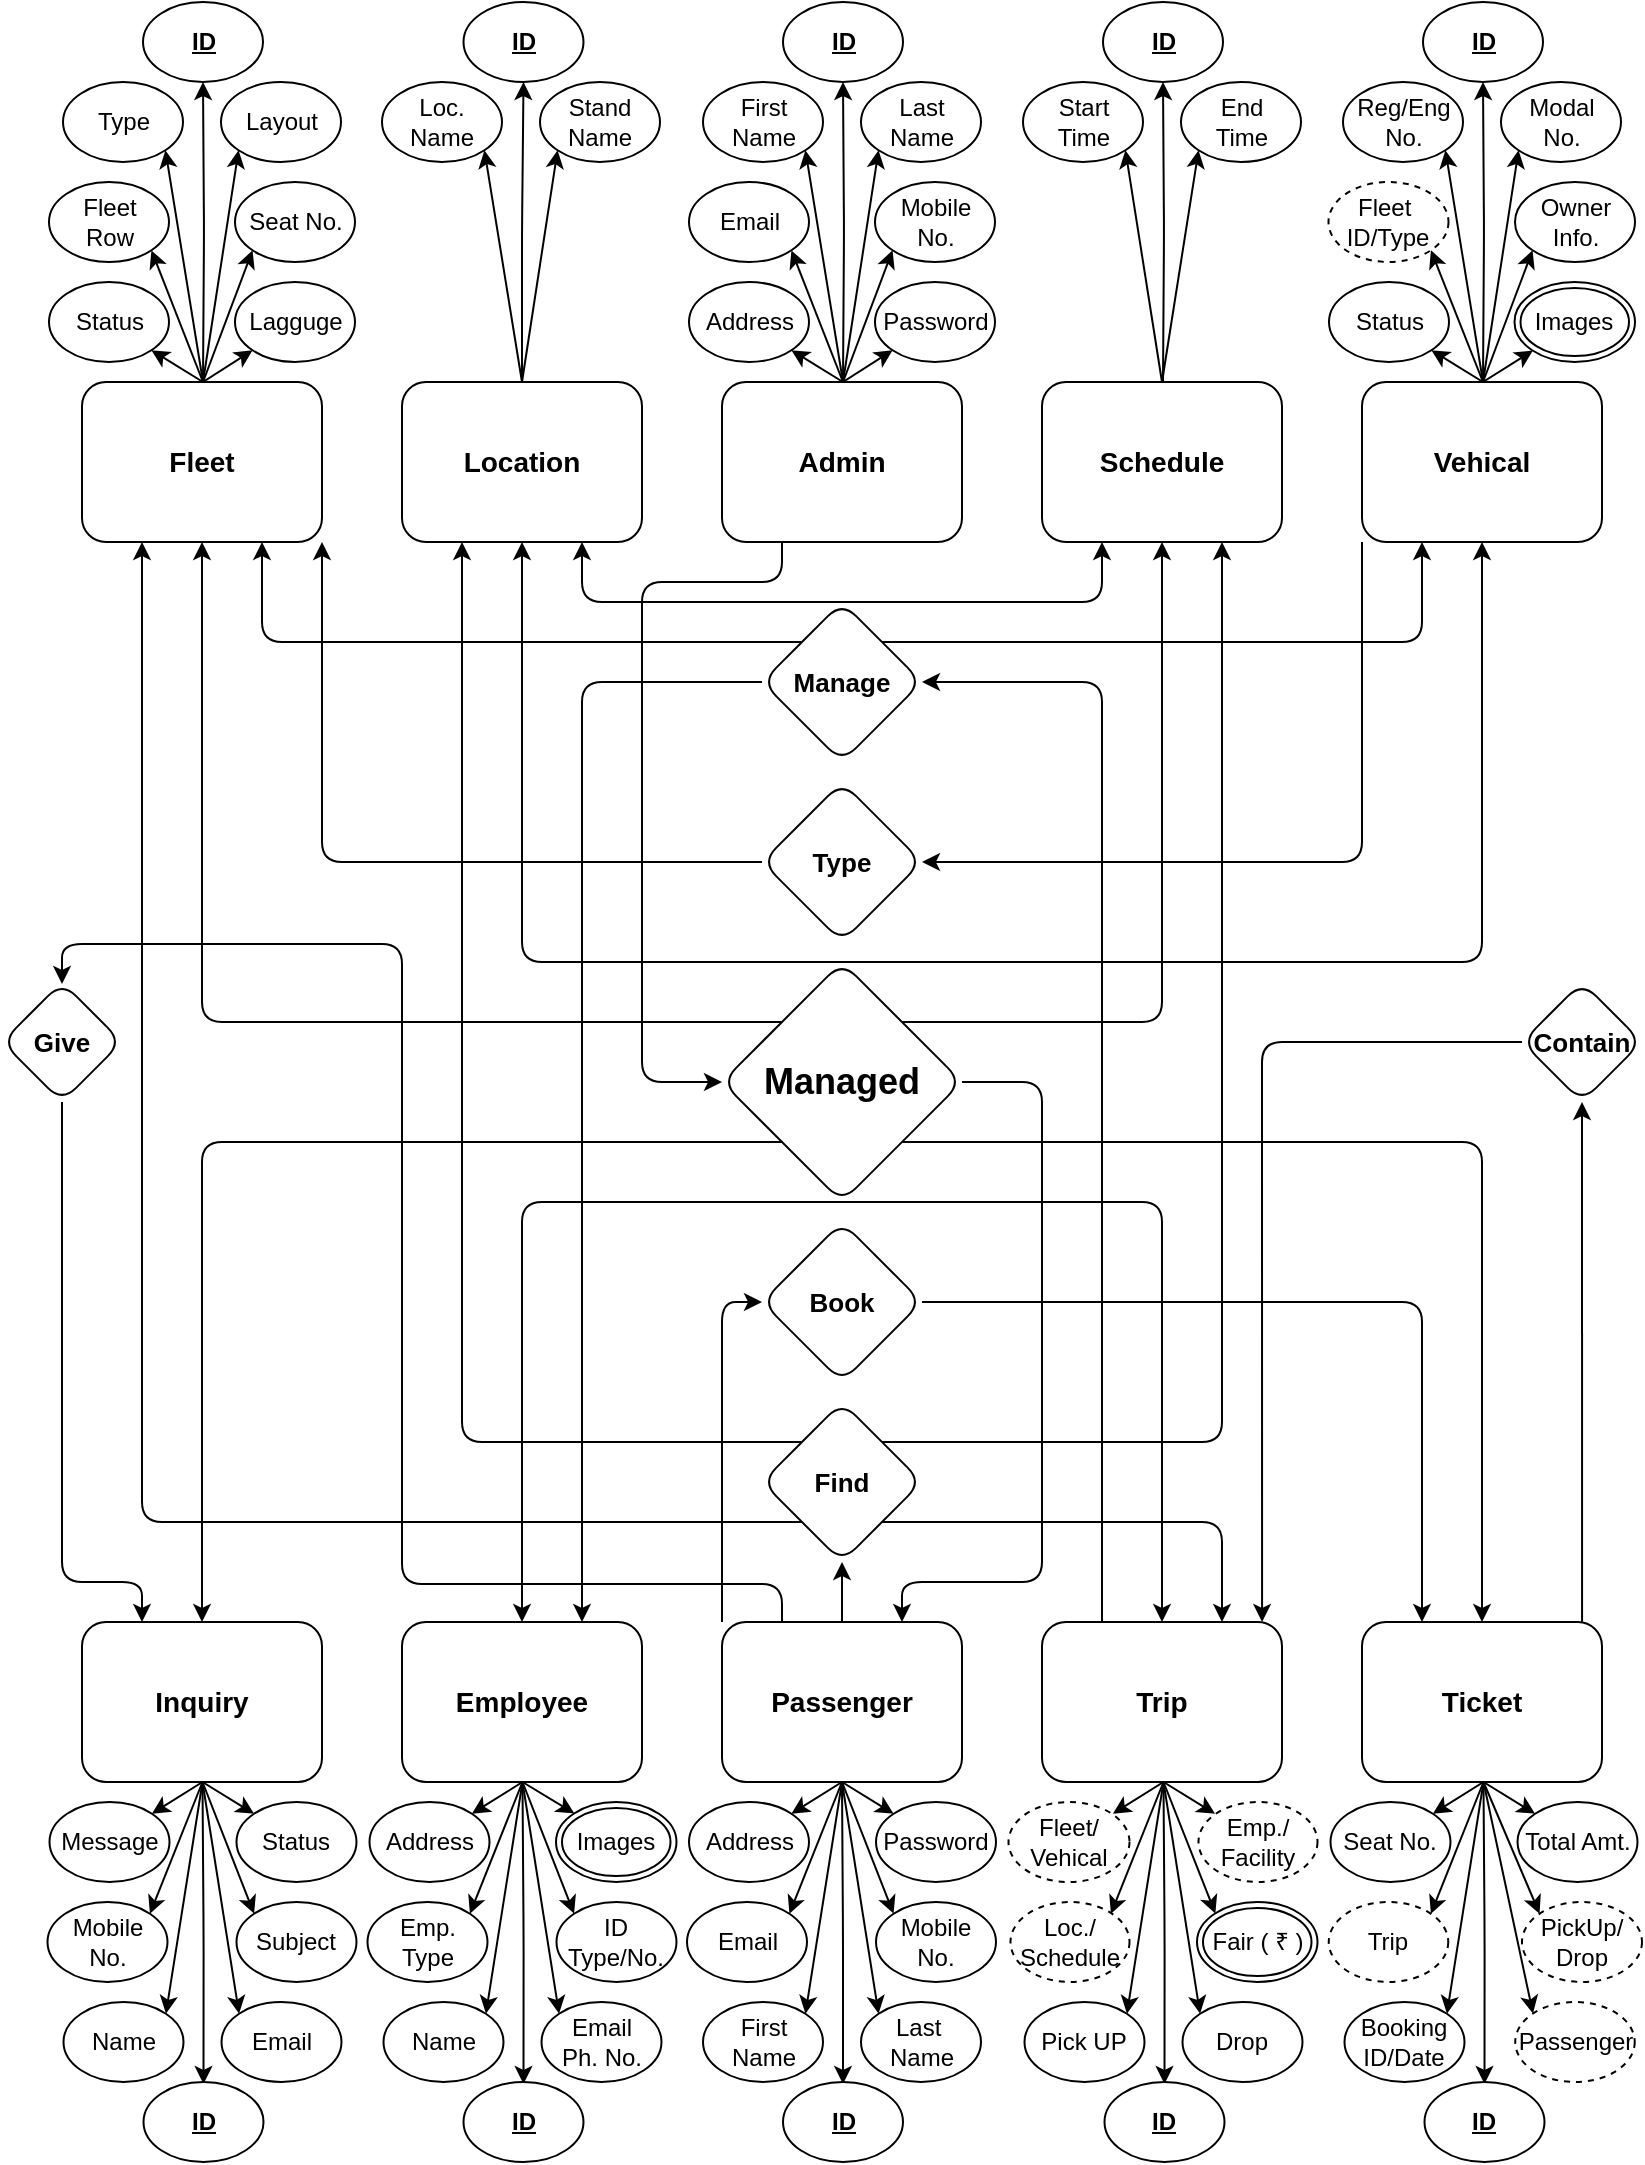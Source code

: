 <mxfile version="22.0.2" type="device">
  <diagram name="Page-1" id="CwtU5W00rmsxaFziBQnV">
    <mxGraphModel dx="765" dy="409" grid="1" gridSize="10" guides="1" tooltips="1" connect="1" arrows="1" fold="1" page="1" pageScale="1" pageWidth="850" pageHeight="1100" math="0" shadow="0">
      <root>
        <mxCell id="0" />
        <mxCell id="1" parent="0" />
        <mxCell id="bE6fJ_Obk9xs4ScPlqxu-4" value="Fleet" style="rounded=1;whiteSpace=wrap;html=1;fontSize=14;fontStyle=1;" parent="1" vertex="1">
          <mxGeometry x="50" y="200" width="120" height="80" as="geometry" />
        </mxCell>
        <mxCell id="JL5QoYLRGvVziy8lOslh-235" style="edgeStyle=orthogonalEdgeStyle;orthogonalLoop=1;jettySize=auto;html=1;exitX=0.5;exitY=0;exitDx=0;exitDy=0;rounded=1;" edge="1" parent="1" source="bE6fJ_Obk9xs4ScPlqxu-5" target="JL5QoYLRGvVziy8lOslh-234">
          <mxGeometry relative="1" as="geometry" />
        </mxCell>
        <mxCell id="bE6fJ_Obk9xs4ScPlqxu-5" value="Location" style="rounded=1;whiteSpace=wrap;html=1;fontSize=14;fontStyle=1;" parent="1" vertex="1">
          <mxGeometry x="210" y="200" width="120" height="80" as="geometry" />
        </mxCell>
        <mxCell id="iHeRPoUoyF_u9JPmyREJ-40" style="edgeStyle=orthogonalEdgeStyle;rounded=1;orthogonalLoop=1;jettySize=auto;html=1;exitX=0.25;exitY=1;exitDx=0;exitDy=0;entryX=0;entryY=0.5;entryDx=0;entryDy=0;" parent="1" source="bE6fJ_Obk9xs4ScPlqxu-7" target="iHeRPoUoyF_u9JPmyREJ-33" edge="1">
          <mxGeometry relative="1" as="geometry">
            <Array as="points">
              <mxPoint x="400" y="300" />
              <mxPoint x="330" y="300" />
              <mxPoint x="330" y="550" />
            </Array>
          </mxGeometry>
        </mxCell>
        <mxCell id="bE6fJ_Obk9xs4ScPlqxu-7" value="Admin" style="rounded=1;whiteSpace=wrap;html=1;fontSize=14;fontStyle=1;" parent="1" vertex="1">
          <mxGeometry x="370" y="200" width="120" height="80" as="geometry" />
        </mxCell>
        <mxCell id="bE6fJ_Obk9xs4ScPlqxu-8" value="Schedule" style="rounded=1;whiteSpace=wrap;html=1;fontSize=14;fontStyle=1;" parent="1" vertex="1">
          <mxGeometry x="530" y="200" width="120" height="80" as="geometry" />
        </mxCell>
        <mxCell id="iHeRPoUoyF_u9JPmyREJ-67" style="edgeStyle=orthogonalEdgeStyle;rounded=1;orthogonalLoop=1;jettySize=auto;html=1;exitX=0;exitY=1;exitDx=0;exitDy=0;entryX=1;entryY=0.5;entryDx=0;entryDy=0;" parent="1" source="bE6fJ_Obk9xs4ScPlqxu-9" target="iHeRPoUoyF_u9JPmyREJ-35" edge="1">
          <mxGeometry relative="1" as="geometry" />
        </mxCell>
        <mxCell id="bE6fJ_Obk9xs4ScPlqxu-9" value="Vehical" style="rounded=1;whiteSpace=wrap;html=1;fontSize=14;fontStyle=1;" parent="1" vertex="1">
          <mxGeometry x="690" y="200" width="120" height="80" as="geometry" />
        </mxCell>
        <mxCell id="bE6fJ_Obk9xs4ScPlqxu-16" value="Inquiry" style="rounded=1;whiteSpace=wrap;html=1;fontSize=14;fontStyle=1;" parent="1" vertex="1">
          <mxGeometry x="50" y="820" width="120" height="80" as="geometry" />
        </mxCell>
        <mxCell id="bE6fJ_Obk9xs4ScPlqxu-17" value="Employee" style="rounded=1;whiteSpace=wrap;html=1;fontSize=14;fontStyle=1;" parent="1" vertex="1">
          <mxGeometry x="210" y="820" width="120" height="80" as="geometry" />
        </mxCell>
        <mxCell id="iHeRPoUoyF_u9JPmyREJ-65" style="edgeStyle=orthogonalEdgeStyle;rounded=1;orthogonalLoop=1;jettySize=auto;html=1;exitX=0.5;exitY=0;exitDx=0;exitDy=0;entryX=0.5;entryY=1;entryDx=0;entryDy=0;" parent="1" source="bE6fJ_Obk9xs4ScPlqxu-18" target="iHeRPoUoyF_u9JPmyREJ-37" edge="1">
          <mxGeometry relative="1" as="geometry" />
        </mxCell>
        <mxCell id="iHeRPoUoyF_u9JPmyREJ-73" style="edgeStyle=orthogonalEdgeStyle;rounded=1;orthogonalLoop=1;jettySize=auto;html=1;exitX=0;exitY=0;exitDx=0;exitDy=0;entryX=0;entryY=0.5;entryDx=0;entryDy=0;" parent="1" source="bE6fJ_Obk9xs4ScPlqxu-18" target="iHeRPoUoyF_u9JPmyREJ-36" edge="1">
          <mxGeometry relative="1" as="geometry">
            <Array as="points">
              <mxPoint x="370" y="660" />
            </Array>
          </mxGeometry>
        </mxCell>
        <mxCell id="iHeRPoUoyF_u9JPmyREJ-76" style="edgeStyle=orthogonalEdgeStyle;rounded=1;orthogonalLoop=1;jettySize=auto;html=1;exitX=0.25;exitY=0;exitDx=0;exitDy=0;entryX=0.5;entryY=0;entryDx=0;entryDy=0;" parent="1" edge="1">
          <mxGeometry relative="1" as="geometry">
            <mxPoint x="400" y="821" as="sourcePoint" />
            <mxPoint x="40" y="501" as="targetPoint" />
            <Array as="points">
              <mxPoint x="400" y="801" />
              <mxPoint x="210" y="801" />
              <mxPoint x="210" y="481" />
              <mxPoint x="40" y="481" />
            </Array>
          </mxGeometry>
        </mxCell>
        <mxCell id="JL5QoYLRGvVziy8lOslh-157" style="edgeStyle=orthogonalEdgeStyle;orthogonalLoop=1;jettySize=auto;html=1;exitX=0.5;exitY=1;exitDx=0;exitDy=0;rounded=1;" edge="1" parent="1">
          <mxGeometry relative="1" as="geometry">
            <mxPoint x="430" y="901" as="sourcePoint" />
            <mxPoint x="430.5" y="1051" as="targetPoint" />
          </mxGeometry>
        </mxCell>
        <mxCell id="bE6fJ_Obk9xs4ScPlqxu-18" value="Passenger" style="rounded=1;whiteSpace=wrap;html=1;fontSize=14;fontStyle=1;" parent="1" vertex="1">
          <mxGeometry x="370" y="820" width="120" height="80" as="geometry" />
        </mxCell>
        <mxCell id="iHeRPoUoyF_u9JPmyREJ-71" style="edgeStyle=orthogonalEdgeStyle;rounded=1;orthogonalLoop=1;jettySize=auto;html=1;exitX=0.917;exitY=-0.002;exitDx=0;exitDy=0;entryX=0.5;entryY=1;entryDx=0;entryDy=0;exitPerimeter=0;" parent="1" source="bE6fJ_Obk9xs4ScPlqxu-21" target="iHeRPoUoyF_u9JPmyREJ-69" edge="1">
          <mxGeometry relative="1" as="geometry">
            <Array as="points" />
          </mxGeometry>
        </mxCell>
        <mxCell id="bE6fJ_Obk9xs4ScPlqxu-21" value="Ticket" style="rounded=1;whiteSpace=wrap;html=1;fontSize=14;fontStyle=1;" parent="1" vertex="1">
          <mxGeometry x="690" y="820" width="120" height="80" as="geometry" />
        </mxCell>
        <mxCell id="iHeRPoUoyF_u9JPmyREJ-63" style="edgeStyle=orthogonalEdgeStyle;rounded=1;orthogonalLoop=1;jettySize=auto;html=1;exitX=0.25;exitY=0;exitDx=0;exitDy=0;entryX=1;entryY=0.5;entryDx=0;entryDy=0;" parent="1" source="bE6fJ_Obk9xs4ScPlqxu-22" target="iHeRPoUoyF_u9JPmyREJ-34" edge="1">
          <mxGeometry relative="1" as="geometry" />
        </mxCell>
        <mxCell id="bE6fJ_Obk9xs4ScPlqxu-22" value="Trip" style="rounded=1;whiteSpace=wrap;html=1;fontSize=14;fontStyle=1;" parent="1" vertex="1">
          <mxGeometry x="530" y="820" width="120" height="80" as="geometry" />
        </mxCell>
        <mxCell id="iHeRPoUoyF_u9JPmyREJ-43" style="edgeStyle=orthogonalEdgeStyle;rounded=1;orthogonalLoop=1;jettySize=auto;html=1;exitX=1;exitY=0.5;exitDx=0;exitDy=0;entryX=0.75;entryY=0;entryDx=0;entryDy=0;" parent="1" source="iHeRPoUoyF_u9JPmyREJ-33" target="bE6fJ_Obk9xs4ScPlqxu-18" edge="1">
          <mxGeometry relative="1" as="geometry">
            <Array as="points">
              <mxPoint x="530" y="550" />
              <mxPoint x="530" y="800" />
              <mxPoint x="460" y="800" />
            </Array>
          </mxGeometry>
        </mxCell>
        <mxCell id="iHeRPoUoyF_u9JPmyREJ-45" style="edgeStyle=orthogonalEdgeStyle;rounded=1;orthogonalLoop=1;jettySize=auto;html=1;exitX=1;exitY=0;exitDx=0;exitDy=0;entryX=0.5;entryY=1;entryDx=0;entryDy=0;" parent="1" source="iHeRPoUoyF_u9JPmyREJ-33" target="bE6fJ_Obk9xs4ScPlqxu-8" edge="1">
          <mxGeometry relative="1" as="geometry" />
        </mxCell>
        <mxCell id="iHeRPoUoyF_u9JPmyREJ-46" style="edgeStyle=orthogonalEdgeStyle;rounded=1;orthogonalLoop=1;jettySize=auto;html=1;exitX=0.5;exitY=0;exitDx=0;exitDy=0;" parent="1" source="iHeRPoUoyF_u9JPmyREJ-33" target="bE6fJ_Obk9xs4ScPlqxu-9" edge="1">
          <mxGeometry relative="1" as="geometry">
            <Array as="points">
              <mxPoint x="750" y="490" />
            </Array>
          </mxGeometry>
        </mxCell>
        <mxCell id="iHeRPoUoyF_u9JPmyREJ-47" style="edgeStyle=orthogonalEdgeStyle;rounded=1;orthogonalLoop=1;jettySize=auto;html=1;exitX=0.5;exitY=0;exitDx=0;exitDy=0;entryX=0.5;entryY=1;entryDx=0;entryDy=0;" parent="1" source="iHeRPoUoyF_u9JPmyREJ-33" target="bE6fJ_Obk9xs4ScPlqxu-5" edge="1">
          <mxGeometry relative="1" as="geometry">
            <Array as="points">
              <mxPoint x="270" y="490" />
            </Array>
          </mxGeometry>
        </mxCell>
        <mxCell id="iHeRPoUoyF_u9JPmyREJ-48" style="edgeStyle=orthogonalEdgeStyle;rounded=1;orthogonalLoop=1;jettySize=auto;html=1;exitX=0;exitY=0;exitDx=0;exitDy=0;entryX=0.5;entryY=1;entryDx=0;entryDy=0;" parent="1" source="iHeRPoUoyF_u9JPmyREJ-33" target="bE6fJ_Obk9xs4ScPlqxu-4" edge="1">
          <mxGeometry relative="1" as="geometry" />
        </mxCell>
        <mxCell id="iHeRPoUoyF_u9JPmyREJ-49" style="edgeStyle=orthogonalEdgeStyle;rounded=1;orthogonalLoop=1;jettySize=auto;html=1;exitX=0.5;exitY=1;exitDx=0;exitDy=0;entryX=0.5;entryY=0;entryDx=0;entryDy=0;" parent="1" source="iHeRPoUoyF_u9JPmyREJ-33" target="bE6fJ_Obk9xs4ScPlqxu-17" edge="1">
          <mxGeometry relative="1" as="geometry">
            <Array as="points">
              <mxPoint x="270" y="610" />
            </Array>
          </mxGeometry>
        </mxCell>
        <mxCell id="iHeRPoUoyF_u9JPmyREJ-50" style="edgeStyle=orthogonalEdgeStyle;rounded=1;orthogonalLoop=1;jettySize=auto;html=1;exitX=0.5;exitY=1;exitDx=0;exitDy=0;entryX=0.5;entryY=0;entryDx=0;entryDy=0;" parent="1" source="iHeRPoUoyF_u9JPmyREJ-33" target="bE6fJ_Obk9xs4ScPlqxu-22" edge="1">
          <mxGeometry relative="1" as="geometry">
            <Array as="points">
              <mxPoint x="590" y="610" />
            </Array>
          </mxGeometry>
        </mxCell>
        <mxCell id="iHeRPoUoyF_u9JPmyREJ-51" style="edgeStyle=orthogonalEdgeStyle;rounded=1;orthogonalLoop=1;jettySize=auto;html=1;exitX=0;exitY=1;exitDx=0;exitDy=0;entryX=0.5;entryY=0;entryDx=0;entryDy=0;" parent="1" source="iHeRPoUoyF_u9JPmyREJ-33" target="bE6fJ_Obk9xs4ScPlqxu-16" edge="1">
          <mxGeometry relative="1" as="geometry" />
        </mxCell>
        <mxCell id="iHeRPoUoyF_u9JPmyREJ-52" style="edgeStyle=orthogonalEdgeStyle;rounded=1;orthogonalLoop=1;jettySize=auto;html=1;exitX=1;exitY=1;exitDx=0;exitDy=0;entryX=0.5;entryY=0;entryDx=0;entryDy=0;" parent="1" source="iHeRPoUoyF_u9JPmyREJ-33" target="bE6fJ_Obk9xs4ScPlqxu-21" edge="1">
          <mxGeometry relative="1" as="geometry" />
        </mxCell>
        <mxCell id="iHeRPoUoyF_u9JPmyREJ-33" value="Managed" style="rhombus;whiteSpace=wrap;html=1;fontSize=18;fontStyle=1;rounded=1;" parent="1" vertex="1">
          <mxGeometry x="370" y="490" width="120" height="120" as="geometry" />
        </mxCell>
        <mxCell id="iHeRPoUoyF_u9JPmyREJ-53" style="edgeStyle=orthogonalEdgeStyle;rounded=1;orthogonalLoop=1;jettySize=auto;html=1;exitX=0;exitY=0;exitDx=0;exitDy=0;entryX=0.75;entryY=1;entryDx=0;entryDy=0;" parent="1" source="iHeRPoUoyF_u9JPmyREJ-34" target="bE6fJ_Obk9xs4ScPlqxu-4" edge="1">
          <mxGeometry relative="1" as="geometry" />
        </mxCell>
        <mxCell id="iHeRPoUoyF_u9JPmyREJ-54" style="edgeStyle=orthogonalEdgeStyle;rounded=1;orthogonalLoop=1;jettySize=auto;html=1;exitX=0.5;exitY=0;exitDx=0;exitDy=0;entryX=0.75;entryY=1;entryDx=0;entryDy=0;" parent="1" source="iHeRPoUoyF_u9JPmyREJ-34" target="bE6fJ_Obk9xs4ScPlqxu-5" edge="1">
          <mxGeometry relative="1" as="geometry">
            <Array as="points">
              <mxPoint x="300" y="310" />
            </Array>
          </mxGeometry>
        </mxCell>
        <mxCell id="iHeRPoUoyF_u9JPmyREJ-55" style="edgeStyle=orthogonalEdgeStyle;rounded=1;orthogonalLoop=1;jettySize=auto;html=1;exitX=0.5;exitY=0;exitDx=0;exitDy=0;entryX=0.25;entryY=1;entryDx=0;entryDy=0;" parent="1" source="iHeRPoUoyF_u9JPmyREJ-34" target="bE6fJ_Obk9xs4ScPlqxu-8" edge="1">
          <mxGeometry relative="1" as="geometry">
            <Array as="points">
              <mxPoint x="560" y="310" />
            </Array>
          </mxGeometry>
        </mxCell>
        <mxCell id="iHeRPoUoyF_u9JPmyREJ-56" style="edgeStyle=orthogonalEdgeStyle;rounded=1;orthogonalLoop=1;jettySize=auto;html=1;exitX=1;exitY=0;exitDx=0;exitDy=0;entryX=0.25;entryY=1;entryDx=0;entryDy=0;" parent="1" source="iHeRPoUoyF_u9JPmyREJ-34" target="bE6fJ_Obk9xs4ScPlqxu-9" edge="1">
          <mxGeometry relative="1" as="geometry" />
        </mxCell>
        <mxCell id="JL5QoYLRGvVziy8lOslh-1" style="edgeStyle=orthogonalEdgeStyle;rounded=1;orthogonalLoop=1;jettySize=auto;html=1;exitX=0;exitY=0.5;exitDx=0;exitDy=0;entryX=0.75;entryY=0;entryDx=0;entryDy=0;" edge="1" parent="1" source="iHeRPoUoyF_u9JPmyREJ-34" target="bE6fJ_Obk9xs4ScPlqxu-17">
          <mxGeometry relative="1" as="geometry" />
        </mxCell>
        <mxCell id="iHeRPoUoyF_u9JPmyREJ-34" value="Manage" style="rhombus;whiteSpace=wrap;html=1;fontSize=13;fontStyle=1;rounded=1;" parent="1" vertex="1">
          <mxGeometry x="390" y="310" width="80" height="80" as="geometry" />
        </mxCell>
        <mxCell id="iHeRPoUoyF_u9JPmyREJ-68" style="edgeStyle=orthogonalEdgeStyle;rounded=1;orthogonalLoop=1;jettySize=auto;html=1;exitX=0;exitY=0.5;exitDx=0;exitDy=0;entryX=1;entryY=1;entryDx=0;entryDy=0;" parent="1" source="iHeRPoUoyF_u9JPmyREJ-35" target="bE6fJ_Obk9xs4ScPlqxu-4" edge="1">
          <mxGeometry relative="1" as="geometry" />
        </mxCell>
        <mxCell id="iHeRPoUoyF_u9JPmyREJ-35" value="Type" style="rhombus;whiteSpace=wrap;html=1;fontSize=13;fontStyle=1;rounded=1;" parent="1" vertex="1">
          <mxGeometry x="390" y="400" width="80" height="80" as="geometry" />
        </mxCell>
        <mxCell id="iHeRPoUoyF_u9JPmyREJ-74" style="edgeStyle=orthogonalEdgeStyle;rounded=1;orthogonalLoop=1;jettySize=auto;html=1;exitX=1;exitY=0.5;exitDx=0;exitDy=0;entryX=0.25;entryY=0;entryDx=0;entryDy=0;" parent="1" source="iHeRPoUoyF_u9JPmyREJ-36" target="bE6fJ_Obk9xs4ScPlqxu-21" edge="1">
          <mxGeometry relative="1" as="geometry" />
        </mxCell>
        <mxCell id="iHeRPoUoyF_u9JPmyREJ-36" value="Book" style="rhombus;whiteSpace=wrap;html=1;fontSize=13;fontStyle=1;rounded=1;" parent="1" vertex="1">
          <mxGeometry x="390" y="620" width="80" height="80" as="geometry" />
        </mxCell>
        <mxCell id="iHeRPoUoyF_u9JPmyREJ-58" style="edgeStyle=orthogonalEdgeStyle;rounded=1;orthogonalLoop=1;jettySize=auto;html=1;exitX=1;exitY=0;exitDx=0;exitDy=0;entryX=0.75;entryY=1;entryDx=0;entryDy=0;" parent="1" source="iHeRPoUoyF_u9JPmyREJ-37" target="bE6fJ_Obk9xs4ScPlqxu-8" edge="1">
          <mxGeometry relative="1" as="geometry" />
        </mxCell>
        <mxCell id="iHeRPoUoyF_u9JPmyREJ-59" style="edgeStyle=orthogonalEdgeStyle;rounded=1;orthogonalLoop=1;jettySize=auto;html=1;exitX=0;exitY=0;exitDx=0;exitDy=0;entryX=0.25;entryY=1;entryDx=0;entryDy=0;" parent="1" source="iHeRPoUoyF_u9JPmyREJ-37" target="bE6fJ_Obk9xs4ScPlqxu-5" edge="1">
          <mxGeometry relative="1" as="geometry" />
        </mxCell>
        <mxCell id="iHeRPoUoyF_u9JPmyREJ-62" style="edgeStyle=orthogonalEdgeStyle;rounded=1;orthogonalLoop=1;jettySize=auto;html=1;exitX=0;exitY=1;exitDx=0;exitDy=0;entryX=0.25;entryY=1;entryDx=0;entryDy=0;" parent="1" source="iHeRPoUoyF_u9JPmyREJ-37" target="bE6fJ_Obk9xs4ScPlqxu-4" edge="1">
          <mxGeometry relative="1" as="geometry" />
        </mxCell>
        <mxCell id="iHeRPoUoyF_u9JPmyREJ-37" value="Find" style="rhombus;whiteSpace=wrap;html=1;fontSize=13;fontStyle=1;rounded=1;" parent="1" vertex="1">
          <mxGeometry x="390" y="710" width="80" height="80" as="geometry" />
        </mxCell>
        <mxCell id="iHeRPoUoyF_u9JPmyREJ-64" style="edgeStyle=orthogonalEdgeStyle;rounded=1;orthogonalLoop=1;jettySize=auto;html=1;exitX=1;exitY=1;exitDx=0;exitDy=0;entryX=0.75;entryY=0;entryDx=0;entryDy=0;entryPerimeter=0;" parent="1" source="iHeRPoUoyF_u9JPmyREJ-37" target="bE6fJ_Obk9xs4ScPlqxu-22" edge="1">
          <mxGeometry relative="1" as="geometry" />
        </mxCell>
        <mxCell id="iHeRPoUoyF_u9JPmyREJ-72" style="edgeStyle=orthogonalEdgeStyle;rounded=1;orthogonalLoop=1;jettySize=auto;html=1;exitX=0;exitY=0.5;exitDx=0;exitDy=0;entryX=0.917;entryY=0;entryDx=0;entryDy=0;entryPerimeter=0;" parent="1" source="iHeRPoUoyF_u9JPmyREJ-69" target="bE6fJ_Obk9xs4ScPlqxu-22" edge="1">
          <mxGeometry relative="1" as="geometry">
            <mxPoint x="640" y="810" as="targetPoint" />
          </mxGeometry>
        </mxCell>
        <mxCell id="iHeRPoUoyF_u9JPmyREJ-69" value="Contain" style="rhombus;whiteSpace=wrap;html=1;fontSize=13;fontStyle=1;rounded=1;" parent="1" vertex="1">
          <mxGeometry x="770" y="500" width="60" height="60" as="geometry" />
        </mxCell>
        <mxCell id="iHeRPoUoyF_u9JPmyREJ-75" style="edgeStyle=orthogonalEdgeStyle;rounded=1;orthogonalLoop=1;jettySize=auto;html=1;exitX=0.5;exitY=1;exitDx=0;exitDy=0;entryX=0.25;entryY=0;entryDx=0;entryDy=0;" parent="1" source="iHeRPoUoyF_u9JPmyREJ-70" target="bE6fJ_Obk9xs4ScPlqxu-16" edge="1">
          <mxGeometry relative="1" as="geometry">
            <Array as="points">
              <mxPoint x="40" y="800" />
              <mxPoint x="80" y="800" />
            </Array>
          </mxGeometry>
        </mxCell>
        <mxCell id="iHeRPoUoyF_u9JPmyREJ-70" value="Give" style="rhombus;whiteSpace=wrap;html=1;fontSize=13;fontStyle=1;rounded=1;" parent="1" vertex="1">
          <mxGeometry x="10" y="500" width="60" height="60" as="geometry" />
        </mxCell>
        <mxCell id="JL5QoYLRGvVziy8lOslh-35" value="Stand&lt;br&gt;Name" style="ellipse;whiteSpace=wrap;html=1;rounded=1;" vertex="1" parent="1">
          <mxGeometry x="279" y="50" width="60" height="40" as="geometry" />
        </mxCell>
        <mxCell id="JL5QoYLRGvVziy8lOslh-36" value="Loc.&lt;br&gt;Name" style="ellipse;whiteSpace=wrap;html=1;rounded=1;" vertex="1" parent="1">
          <mxGeometry x="200" y="50" width="60" height="40" as="geometry" />
        </mxCell>
        <mxCell id="JL5QoYLRGvVziy8lOslh-44" value="" style="endArrow=classic;html=1;entryX=0;entryY=1;entryDx=0;entryDy=0;exitX=0.5;exitY=0;exitDx=0;exitDy=0;rounded=1;" edge="1" parent="1" source="bE6fJ_Obk9xs4ScPlqxu-5" target="JL5QoYLRGvVziy8lOslh-35">
          <mxGeometry width="50" height="50" relative="1" as="geometry">
            <mxPoint x="240" y="130" as="sourcePoint" />
            <mxPoint x="290" y="80" as="targetPoint" />
            <Array as="points" />
          </mxGeometry>
        </mxCell>
        <mxCell id="JL5QoYLRGvVziy8lOslh-47" value="" style="edgeStyle=none;orthogonalLoop=1;jettySize=auto;html=1;rounded=1;entryX=1;entryY=1;entryDx=0;entryDy=0;" edge="1" parent="1" target="JL5QoYLRGvVziy8lOslh-36">
          <mxGeometry width="100" relative="1" as="geometry">
            <mxPoint x="270" y="200" as="sourcePoint" />
            <mxPoint x="300" y="90" as="targetPoint" />
            <Array as="points" />
          </mxGeometry>
        </mxCell>
        <mxCell id="JL5QoYLRGvVziy8lOslh-58" style="edgeStyle=orthogonalEdgeStyle;rounded=1;orthogonalLoop=1;jettySize=auto;html=1;exitX=0.5;exitY=0;exitDx=0;exitDy=0;entryX=0.5;entryY=1;entryDx=0;entryDy=0;" edge="1" parent="1" target="JL5QoYLRGvVziy8lOslh-65">
          <mxGeometry relative="1" as="geometry">
            <mxPoint x="110.5" y="200" as="sourcePoint" />
          </mxGeometry>
        </mxCell>
        <mxCell id="JL5QoYLRGvVziy8lOslh-59" value="Layout" style="ellipse;whiteSpace=wrap;html=1;rounded=1;" vertex="1" parent="1">
          <mxGeometry x="119.5" y="50" width="60" height="40" as="geometry" />
        </mxCell>
        <mxCell id="JL5QoYLRGvVziy8lOslh-60" value="Type" style="ellipse;whiteSpace=wrap;html=1;rounded=1;" vertex="1" parent="1">
          <mxGeometry x="40.5" y="50" width="60" height="40" as="geometry" />
        </mxCell>
        <mxCell id="JL5QoYLRGvVziy8lOslh-61" value="Fleet &lt;br&gt;Row" style="ellipse;whiteSpace=wrap;html=1;rounded=1;" vertex="1" parent="1">
          <mxGeometry x="33.5" y="100" width="60" height="40" as="geometry" />
        </mxCell>
        <mxCell id="JL5QoYLRGvVziy8lOslh-62" value="Seat No." style="ellipse;whiteSpace=wrap;html=1;rounded=1;" vertex="1" parent="1">
          <mxGeometry x="126.5" y="100" width="60" height="40" as="geometry" />
        </mxCell>
        <mxCell id="JL5QoYLRGvVziy8lOslh-63" value="Lagguge" style="ellipse;whiteSpace=wrap;html=1;rounded=1;" vertex="1" parent="1">
          <mxGeometry x="126.5" y="150" width="60" height="40" as="geometry" />
        </mxCell>
        <mxCell id="JL5QoYLRGvVziy8lOslh-64" value="Status" style="ellipse;whiteSpace=wrap;html=1;rounded=1;" vertex="1" parent="1">
          <mxGeometry x="33.5" y="150" width="60" height="40" as="geometry" />
        </mxCell>
        <mxCell id="JL5QoYLRGvVziy8lOslh-65" value="ID" style="ellipse;whiteSpace=wrap;html=1;rounded=1;fontStyle=5;" vertex="1" parent="1">
          <mxGeometry x="80.5" y="10" width="60" height="40" as="geometry" />
        </mxCell>
        <mxCell id="JL5QoYLRGvVziy8lOslh-66" value="" style="endArrow=classic;html=1;entryX=0;entryY=1;entryDx=0;entryDy=0;exitX=0.5;exitY=0;exitDx=0;exitDy=0;rounded=1;" edge="1" parent="1" target="JL5QoYLRGvVziy8lOslh-59">
          <mxGeometry width="50" height="50" relative="1" as="geometry">
            <mxPoint x="110.5" y="200" as="sourcePoint" />
            <mxPoint x="130.5" y="80" as="targetPoint" />
            <Array as="points" />
          </mxGeometry>
        </mxCell>
        <mxCell id="JL5QoYLRGvVziy8lOslh-67" value="" style="endArrow=classic;html=1;entryX=0;entryY=1;entryDx=0;entryDy=0;rounded=1;" edge="1" parent="1" target="JL5QoYLRGvVziy8lOslh-62">
          <mxGeometry width="50" height="50" relative="1" as="geometry">
            <mxPoint x="110.5" y="200" as="sourcePoint" />
            <mxPoint x="138.5" y="94" as="targetPoint" />
            <Array as="points" />
          </mxGeometry>
        </mxCell>
        <mxCell id="JL5QoYLRGvVziy8lOslh-68" value="" style="endArrow=classic;html=1;entryX=0;entryY=1;entryDx=0;entryDy=0;exitX=0.5;exitY=0;exitDx=0;exitDy=0;rounded=1;" edge="1" parent="1" target="JL5QoYLRGvVziy8lOslh-63">
          <mxGeometry width="50" height="50" relative="1" as="geometry">
            <mxPoint x="110.5" y="200" as="sourcePoint" />
            <mxPoint x="130.5" y="180" as="targetPoint" />
          </mxGeometry>
        </mxCell>
        <mxCell id="JL5QoYLRGvVziy8lOslh-69" value="" style="edgeStyle=none;orthogonalLoop=1;jettySize=auto;html=1;rounded=1;entryX=1;entryY=1;entryDx=0;entryDy=0;" edge="1" parent="1" target="JL5QoYLRGvVziy8lOslh-60">
          <mxGeometry width="100" relative="1" as="geometry">
            <mxPoint x="110.5" y="200" as="sourcePoint" />
            <mxPoint x="140.5" y="90" as="targetPoint" />
            <Array as="points" />
          </mxGeometry>
        </mxCell>
        <mxCell id="JL5QoYLRGvVziy8lOslh-70" value="" style="edgeStyle=none;orthogonalLoop=1;jettySize=auto;html=1;rounded=1;entryX=1;entryY=1;entryDx=0;entryDy=0;exitX=0.5;exitY=0;exitDx=0;exitDy=0;" edge="1" parent="1" target="JL5QoYLRGvVziy8lOslh-61">
          <mxGeometry width="100" relative="1" as="geometry">
            <mxPoint x="110.5" y="200" as="sourcePoint" />
            <mxPoint x="84.713" y="134.142" as="targetPoint" />
            <Array as="points" />
          </mxGeometry>
        </mxCell>
        <mxCell id="JL5QoYLRGvVziy8lOslh-71" value="" style="endArrow=classic;html=1;entryX=1;entryY=1;entryDx=0;entryDy=0;rounded=1;" edge="1" parent="1" target="JL5QoYLRGvVziy8lOslh-64">
          <mxGeometry width="50" height="50" relative="1" as="geometry">
            <mxPoint x="110.5" y="200" as="sourcePoint" />
            <mxPoint x="145.5" y="194" as="targetPoint" />
          </mxGeometry>
        </mxCell>
        <mxCell id="JL5QoYLRGvVziy8lOslh-72" style="edgeStyle=orthogonalEdgeStyle;rounded=1;orthogonalLoop=1;jettySize=auto;html=1;exitX=0.5;exitY=0;exitDx=0;exitDy=0;entryX=0.5;entryY=1;entryDx=0;entryDy=0;" edge="1" parent="1" target="JL5QoYLRGvVziy8lOslh-79">
          <mxGeometry relative="1" as="geometry">
            <mxPoint x="430.5" y="200" as="sourcePoint" />
          </mxGeometry>
        </mxCell>
        <mxCell id="JL5QoYLRGvVziy8lOslh-73" value="Last Name" style="ellipse;whiteSpace=wrap;html=1;rounded=1;" vertex="1" parent="1">
          <mxGeometry x="439.5" y="50" width="60" height="40" as="geometry" />
        </mxCell>
        <mxCell id="JL5QoYLRGvVziy8lOslh-74" value="First&lt;br&gt;Name" style="ellipse;whiteSpace=wrap;html=1;rounded=1;" vertex="1" parent="1">
          <mxGeometry x="360.5" y="50" width="60" height="40" as="geometry" />
        </mxCell>
        <mxCell id="JL5QoYLRGvVziy8lOslh-75" value="Email" style="ellipse;whiteSpace=wrap;html=1;rounded=1;" vertex="1" parent="1">
          <mxGeometry x="353.5" y="100" width="60" height="40" as="geometry" />
        </mxCell>
        <mxCell id="JL5QoYLRGvVziy8lOslh-76" value="Mobile &lt;br&gt;No." style="ellipse;whiteSpace=wrap;html=1;rounded=1;" vertex="1" parent="1">
          <mxGeometry x="446.5" y="100" width="60" height="40" as="geometry" />
        </mxCell>
        <mxCell id="JL5QoYLRGvVziy8lOslh-77" value="Password" style="ellipse;whiteSpace=wrap;html=1;rounded=1;" vertex="1" parent="1">
          <mxGeometry x="446.5" y="150" width="60" height="40" as="geometry" />
        </mxCell>
        <mxCell id="JL5QoYLRGvVziy8lOslh-78" value="Address" style="ellipse;whiteSpace=wrap;html=1;rounded=1;" vertex="1" parent="1">
          <mxGeometry x="353.5" y="150" width="60" height="40" as="geometry" />
        </mxCell>
        <mxCell id="JL5QoYLRGvVziy8lOslh-79" value="ID" style="ellipse;whiteSpace=wrap;html=1;rounded=1;fontStyle=5;" vertex="1" parent="1">
          <mxGeometry x="400.5" y="10" width="60" height="40" as="geometry" />
        </mxCell>
        <mxCell id="JL5QoYLRGvVziy8lOslh-80" value="" style="endArrow=classic;html=1;entryX=0;entryY=1;entryDx=0;entryDy=0;exitX=0.5;exitY=0;exitDx=0;exitDy=0;rounded=1;" edge="1" parent="1" target="JL5QoYLRGvVziy8lOslh-73">
          <mxGeometry width="50" height="50" relative="1" as="geometry">
            <mxPoint x="430.5" y="200" as="sourcePoint" />
            <mxPoint x="450.5" y="80" as="targetPoint" />
            <Array as="points" />
          </mxGeometry>
        </mxCell>
        <mxCell id="JL5QoYLRGvVziy8lOslh-81" value="" style="endArrow=classic;html=1;entryX=0;entryY=1;entryDx=0;entryDy=0;rounded=1;" edge="1" parent="1" target="JL5QoYLRGvVziy8lOslh-76">
          <mxGeometry width="50" height="50" relative="1" as="geometry">
            <mxPoint x="430.5" y="200" as="sourcePoint" />
            <mxPoint x="458.5" y="94" as="targetPoint" />
            <Array as="points" />
          </mxGeometry>
        </mxCell>
        <mxCell id="JL5QoYLRGvVziy8lOslh-82" value="" style="endArrow=classic;html=1;entryX=0;entryY=1;entryDx=0;entryDy=0;exitX=0.5;exitY=0;exitDx=0;exitDy=0;rounded=1;" edge="1" parent="1" target="JL5QoYLRGvVziy8lOslh-77">
          <mxGeometry width="50" height="50" relative="1" as="geometry">
            <mxPoint x="430.5" y="200" as="sourcePoint" />
            <mxPoint x="450.5" y="180" as="targetPoint" />
          </mxGeometry>
        </mxCell>
        <mxCell id="JL5QoYLRGvVziy8lOslh-83" value="" style="edgeStyle=none;orthogonalLoop=1;jettySize=auto;html=1;rounded=1;entryX=1;entryY=1;entryDx=0;entryDy=0;" edge="1" parent="1" target="JL5QoYLRGvVziy8lOslh-74">
          <mxGeometry width="100" relative="1" as="geometry">
            <mxPoint x="430.5" y="200" as="sourcePoint" />
            <mxPoint x="460.5" y="90" as="targetPoint" />
            <Array as="points" />
          </mxGeometry>
        </mxCell>
        <mxCell id="JL5QoYLRGvVziy8lOslh-84" value="" style="edgeStyle=none;orthogonalLoop=1;jettySize=auto;html=1;rounded=1;entryX=1;entryY=1;entryDx=0;entryDy=0;exitX=0.5;exitY=0;exitDx=0;exitDy=0;" edge="1" parent="1" target="JL5QoYLRGvVziy8lOslh-75">
          <mxGeometry width="100" relative="1" as="geometry">
            <mxPoint x="430.5" y="200" as="sourcePoint" />
            <mxPoint x="404.713" y="134.142" as="targetPoint" />
            <Array as="points" />
          </mxGeometry>
        </mxCell>
        <mxCell id="JL5QoYLRGvVziy8lOslh-85" value="" style="endArrow=classic;html=1;entryX=1;entryY=1;entryDx=0;entryDy=0;rounded=1;" edge="1" parent="1" target="JL5QoYLRGvVziy8lOslh-78">
          <mxGeometry width="50" height="50" relative="1" as="geometry">
            <mxPoint x="430.5" y="200" as="sourcePoint" />
            <mxPoint x="465.5" y="194" as="targetPoint" />
          </mxGeometry>
        </mxCell>
        <mxCell id="JL5QoYLRGvVziy8lOslh-86" style="edgeStyle=orthogonalEdgeStyle;rounded=1;orthogonalLoop=1;jettySize=auto;html=1;exitX=0.5;exitY=0;exitDx=0;exitDy=0;entryX=0.5;entryY=1;entryDx=0;entryDy=0;" edge="1" parent="1" target="JL5QoYLRGvVziy8lOslh-93">
          <mxGeometry relative="1" as="geometry">
            <mxPoint x="590.5" y="200" as="sourcePoint" />
          </mxGeometry>
        </mxCell>
        <mxCell id="JL5QoYLRGvVziy8lOslh-87" value="End&lt;br&gt;Time" style="ellipse;whiteSpace=wrap;html=1;rounded=1;" vertex="1" parent="1">
          <mxGeometry x="599.5" y="50" width="60" height="40" as="geometry" />
        </mxCell>
        <mxCell id="JL5QoYLRGvVziy8lOslh-88" value="Start&lt;br&gt;Time" style="ellipse;whiteSpace=wrap;html=1;rounded=1;" vertex="1" parent="1">
          <mxGeometry x="520.5" y="50" width="60" height="40" as="geometry" />
        </mxCell>
        <mxCell id="JL5QoYLRGvVziy8lOslh-93" value="ID" style="ellipse;whiteSpace=wrap;html=1;rounded=1;fontStyle=5;" vertex="1" parent="1">
          <mxGeometry x="560.5" y="10" width="60" height="40" as="geometry" />
        </mxCell>
        <mxCell id="JL5QoYLRGvVziy8lOslh-94" value="" style="endArrow=classic;html=1;entryX=0;entryY=1;entryDx=0;entryDy=0;exitX=0.5;exitY=0;exitDx=0;exitDy=0;rounded=1;" edge="1" parent="1" target="JL5QoYLRGvVziy8lOslh-87" source="bE6fJ_Obk9xs4ScPlqxu-8">
          <mxGeometry width="50" height="50" relative="1" as="geometry">
            <mxPoint x="590.5" y="200" as="sourcePoint" />
            <mxPoint x="610.5" y="80" as="targetPoint" />
            <Array as="points" />
          </mxGeometry>
        </mxCell>
        <mxCell id="JL5QoYLRGvVziy8lOslh-97" value="" style="edgeStyle=none;orthogonalLoop=1;jettySize=auto;html=1;rounded=1;entryX=1;entryY=1;entryDx=0;entryDy=0;exitX=0.5;exitY=0;exitDx=0;exitDy=0;" edge="1" parent="1" target="JL5QoYLRGvVziy8lOslh-88" source="bE6fJ_Obk9xs4ScPlqxu-8">
          <mxGeometry width="100" relative="1" as="geometry">
            <mxPoint x="590.5" y="200" as="sourcePoint" />
            <mxPoint x="620.5" y="90" as="targetPoint" />
            <Array as="points" />
          </mxGeometry>
        </mxCell>
        <mxCell id="JL5QoYLRGvVziy8lOslh-115" style="edgeStyle=orthogonalEdgeStyle;rounded=1;orthogonalLoop=1;jettySize=auto;html=1;exitX=0.5;exitY=0;exitDx=0;exitDy=0;entryX=0.5;entryY=1;entryDx=0;entryDy=0;" edge="1" parent="1" target="JL5QoYLRGvVziy8lOslh-122">
          <mxGeometry relative="1" as="geometry">
            <mxPoint x="750.5" y="200" as="sourcePoint" />
          </mxGeometry>
        </mxCell>
        <mxCell id="JL5QoYLRGvVziy8lOslh-116" value="Modal&lt;br&gt;No." style="ellipse;whiteSpace=wrap;html=1;rounded=1;" vertex="1" parent="1">
          <mxGeometry x="759.5" y="50" width="60" height="40" as="geometry" />
        </mxCell>
        <mxCell id="JL5QoYLRGvVziy8lOslh-117" value="Reg/Eng&lt;br&gt;No." style="ellipse;whiteSpace=wrap;html=1;rounded=1;" vertex="1" parent="1">
          <mxGeometry x="680.5" y="50" width="60" height="40" as="geometry" />
        </mxCell>
        <mxCell id="JL5QoYLRGvVziy8lOslh-119" value="Owner&lt;br&gt;Info." style="ellipse;whiteSpace=wrap;html=1;rounded=1;" vertex="1" parent="1">
          <mxGeometry x="766.5" y="100" width="60" height="40" as="geometry" />
        </mxCell>
        <mxCell id="JL5QoYLRGvVziy8lOslh-121" value="Status" style="ellipse;whiteSpace=wrap;html=1;rounded=1;" vertex="1" parent="1">
          <mxGeometry x="673.5" y="150" width="60" height="40" as="geometry" />
        </mxCell>
        <mxCell id="JL5QoYLRGvVziy8lOslh-122" value="ID" style="ellipse;whiteSpace=wrap;html=1;rounded=1;fontStyle=5;" vertex="1" parent="1">
          <mxGeometry x="720.5" y="10" width="60" height="40" as="geometry" />
        </mxCell>
        <mxCell id="JL5QoYLRGvVziy8lOslh-123" value="" style="endArrow=classic;html=1;entryX=0;entryY=1;entryDx=0;entryDy=0;exitX=0.5;exitY=0;exitDx=0;exitDy=0;rounded=1;" edge="1" parent="1" target="JL5QoYLRGvVziy8lOslh-116">
          <mxGeometry width="50" height="50" relative="1" as="geometry">
            <mxPoint x="750.5" y="200" as="sourcePoint" />
            <mxPoint x="770.5" y="80" as="targetPoint" />
            <Array as="points" />
          </mxGeometry>
        </mxCell>
        <mxCell id="JL5QoYLRGvVziy8lOslh-124" value="" style="endArrow=classic;html=1;entryX=0;entryY=1;entryDx=0;entryDy=0;rounded=1;" edge="1" parent="1" target="JL5QoYLRGvVziy8lOslh-119">
          <mxGeometry width="50" height="50" relative="1" as="geometry">
            <mxPoint x="750.5" y="200" as="sourcePoint" />
            <mxPoint x="778.5" y="94" as="targetPoint" />
            <Array as="points" />
          </mxGeometry>
        </mxCell>
        <mxCell id="JL5QoYLRGvVziy8lOslh-125" value="" style="endArrow=classic;html=1;entryX=0;entryY=1;entryDx=0;entryDy=0;exitX=0.5;exitY=0;exitDx=0;exitDy=0;rounded=1;" edge="1" parent="1">
          <mxGeometry width="50" height="50" relative="1" as="geometry">
            <mxPoint x="750.5" y="200" as="sourcePoint" />
            <mxPoint x="775.442" y="184.245" as="targetPoint" />
          </mxGeometry>
        </mxCell>
        <mxCell id="JL5QoYLRGvVziy8lOslh-126" value="" style="edgeStyle=none;orthogonalLoop=1;jettySize=auto;html=1;rounded=1;entryX=1;entryY=1;entryDx=0;entryDy=0;" edge="1" parent="1" target="JL5QoYLRGvVziy8lOslh-117">
          <mxGeometry width="100" relative="1" as="geometry">
            <mxPoint x="750.5" y="200" as="sourcePoint" />
            <mxPoint x="780.5" y="90" as="targetPoint" />
            <Array as="points" />
          </mxGeometry>
        </mxCell>
        <mxCell id="JL5QoYLRGvVziy8lOslh-127" value="" style="edgeStyle=none;orthogonalLoop=1;jettySize=auto;html=1;rounded=1;entryX=1;entryY=1;entryDx=0;entryDy=0;exitX=0.5;exitY=0;exitDx=0;exitDy=0;" edge="1" parent="1" target="JL5QoYLRGvVziy8lOslh-239">
          <mxGeometry width="100" relative="1" as="geometry">
            <mxPoint x="750.5" y="200" as="sourcePoint" />
            <mxPoint x="724.713" y="134.142" as="targetPoint" />
            <Array as="points" />
          </mxGeometry>
        </mxCell>
        <mxCell id="JL5QoYLRGvVziy8lOslh-128" value="" style="endArrow=classic;html=1;entryX=1;entryY=1;entryDx=0;entryDy=0;rounded=1;" edge="1" parent="1" target="JL5QoYLRGvVziy8lOslh-121">
          <mxGeometry width="50" height="50" relative="1" as="geometry">
            <mxPoint x="750.5" y="200" as="sourcePoint" />
            <mxPoint x="785.5" y="194" as="targetPoint" />
          </mxGeometry>
        </mxCell>
        <mxCell id="JL5QoYLRGvVziy8lOslh-144" value="Password" style="ellipse;whiteSpace=wrap;html=1;rounded=1;" vertex="1" parent="1">
          <mxGeometry x="447" y="910" width="60" height="40" as="geometry" />
        </mxCell>
        <mxCell id="JL5QoYLRGvVziy8lOslh-145" value="Address" style="ellipse;whiteSpace=wrap;html=1;rounded=1;" vertex="1" parent="1">
          <mxGeometry x="353.5" y="910" width="60" height="40" as="geometry" />
        </mxCell>
        <mxCell id="JL5QoYLRGvVziy8lOslh-146" value="Email" style="ellipse;whiteSpace=wrap;html=1;rounded=1;" vertex="1" parent="1">
          <mxGeometry x="352.5" y="960" width="60" height="40" as="geometry" />
        </mxCell>
        <mxCell id="JL5QoYLRGvVziy8lOslh-147" value="Mobile&lt;br&gt;No." style="ellipse;whiteSpace=wrap;html=1;rounded=1;" vertex="1" parent="1">
          <mxGeometry x="447" y="960" width="60" height="40" as="geometry" />
        </mxCell>
        <mxCell id="JL5QoYLRGvVziy8lOslh-148" value="Last&amp;nbsp;&lt;br&gt;Name" style="ellipse;whiteSpace=wrap;html=1;rounded=1;" vertex="1" parent="1">
          <mxGeometry x="439.5" y="1010" width="60" height="40" as="geometry" />
        </mxCell>
        <mxCell id="JL5QoYLRGvVziy8lOslh-149" value="ID" style="ellipse;whiteSpace=wrap;html=1;rounded=1;fontStyle=5;" vertex="1" parent="1">
          <mxGeometry x="400.5" y="1050" width="60" height="40" as="geometry" />
        </mxCell>
        <mxCell id="JL5QoYLRGvVziy8lOslh-150" value="First&lt;br&gt;Name" style="ellipse;whiteSpace=wrap;html=1;rounded=1;" vertex="1" parent="1">
          <mxGeometry x="360.5" y="1010" width="60" height="40" as="geometry" />
        </mxCell>
        <mxCell id="JL5QoYLRGvVziy8lOslh-158" value="" style="endArrow=classic;html=1;exitX=0.5;exitY=1;exitDx=0;exitDy=0;entryX=0;entryY=0;entryDx=0;entryDy=0;rounded=1;" edge="1" parent="1" source="bE6fJ_Obk9xs4ScPlqxu-18" target="JL5QoYLRGvVziy8lOslh-148">
          <mxGeometry width="50" height="50" relative="1" as="geometry">
            <mxPoint x="410" y="1020" as="sourcePoint" />
            <mxPoint x="460" y="970" as="targetPoint" />
          </mxGeometry>
        </mxCell>
        <mxCell id="JL5QoYLRGvVziy8lOslh-159" value="" style="endArrow=classic;html=1;exitX=0.5;exitY=1;exitDx=0;exitDy=0;entryX=1;entryY=0;entryDx=0;entryDy=0;rounded=1;" edge="1" parent="1" source="bE6fJ_Obk9xs4ScPlqxu-18" target="JL5QoYLRGvVziy8lOslh-150">
          <mxGeometry width="50" height="50" relative="1" as="geometry">
            <mxPoint x="440" y="910" as="sourcePoint" />
            <mxPoint x="458" y="1026" as="targetPoint" />
          </mxGeometry>
        </mxCell>
        <mxCell id="JL5QoYLRGvVziy8lOslh-160" value="" style="endArrow=classic;html=1;entryX=0;entryY=0;entryDx=0;entryDy=0;rounded=1;" edge="1" parent="1" target="JL5QoYLRGvVziy8lOslh-147">
          <mxGeometry width="50" height="50" relative="1" as="geometry">
            <mxPoint x="430" y="900" as="sourcePoint" />
            <mxPoint x="468" y="1036" as="targetPoint" />
          </mxGeometry>
        </mxCell>
        <mxCell id="JL5QoYLRGvVziy8lOslh-161" value="" style="endArrow=classic;html=1;entryX=1;entryY=0;entryDx=0;entryDy=0;exitX=0.5;exitY=1;exitDx=0;exitDy=0;rounded=1;" edge="1" parent="1" source="bE6fJ_Obk9xs4ScPlqxu-18" target="JL5QoYLRGvVziy8lOslh-146">
          <mxGeometry width="50" height="50" relative="1" as="geometry">
            <mxPoint x="440" y="910" as="sourcePoint" />
            <mxPoint x="469" y="976" as="targetPoint" />
          </mxGeometry>
        </mxCell>
        <mxCell id="JL5QoYLRGvVziy8lOslh-162" value="" style="endArrow=classic;html=1;entryX=0;entryY=0;entryDx=0;entryDy=0;exitX=0.5;exitY=1;exitDx=0;exitDy=0;rounded=1;" edge="1" parent="1" source="bE6fJ_Obk9xs4ScPlqxu-18" target="JL5QoYLRGvVziy8lOslh-144">
          <mxGeometry width="50" height="50" relative="1" as="geometry">
            <mxPoint x="370" y="1000" as="sourcePoint" />
            <mxPoint x="420" y="950" as="targetPoint" />
          </mxGeometry>
        </mxCell>
        <mxCell id="JL5QoYLRGvVziy8lOslh-163" value="" style="endArrow=classic;html=1;entryX=1;entryY=0;entryDx=0;entryDy=0;rounded=1;" edge="1" parent="1" target="JL5QoYLRGvVziy8lOslh-145">
          <mxGeometry width="50" height="50" relative="1" as="geometry">
            <mxPoint x="430" y="900" as="sourcePoint" />
            <mxPoint x="465" y="926" as="targetPoint" />
          </mxGeometry>
        </mxCell>
        <mxCell id="JL5QoYLRGvVziy8lOslh-178" style="edgeStyle=orthogonalEdgeStyle;orthogonalLoop=1;jettySize=auto;html=1;exitX=0.5;exitY=1;exitDx=0;exitDy=0;rounded=1;" edge="1" parent="1">
          <mxGeometry relative="1" as="geometry">
            <mxPoint x="270.25" y="901" as="sourcePoint" />
            <mxPoint x="270.75" y="1051" as="targetPoint" />
          </mxGeometry>
        </mxCell>
        <mxCell id="JL5QoYLRGvVziy8lOslh-180" value="Address" style="ellipse;whiteSpace=wrap;html=1;rounded=1;" vertex="1" parent="1">
          <mxGeometry x="193.75" y="910" width="60" height="40" as="geometry" />
        </mxCell>
        <mxCell id="JL5QoYLRGvVziy8lOslh-181" value="Emp.&lt;br&gt;Type" style="ellipse;whiteSpace=wrap;html=1;rounded=1;" vertex="1" parent="1">
          <mxGeometry x="192.75" y="960" width="60" height="40" as="geometry" />
        </mxCell>
        <mxCell id="JL5QoYLRGvVziy8lOslh-182" value="ID&lt;br&gt;Type/No." style="ellipse;whiteSpace=wrap;html=1;rounded=1;" vertex="1" parent="1">
          <mxGeometry x="287.25" y="960" width="60" height="40" as="geometry" />
        </mxCell>
        <mxCell id="JL5QoYLRGvVziy8lOslh-183" value="Email&lt;br&gt;Ph. No." style="ellipse;whiteSpace=wrap;html=1;rounded=1;" vertex="1" parent="1">
          <mxGeometry x="279.75" y="1010" width="60" height="40" as="geometry" />
        </mxCell>
        <mxCell id="JL5QoYLRGvVziy8lOslh-184" value="ID" style="ellipse;whiteSpace=wrap;html=1;rounded=1;fontStyle=5;" vertex="1" parent="1">
          <mxGeometry x="240.75" y="1050" width="60" height="40" as="geometry" />
        </mxCell>
        <mxCell id="JL5QoYLRGvVziy8lOslh-185" value="Name" style="ellipse;whiteSpace=wrap;html=1;rounded=1;" vertex="1" parent="1">
          <mxGeometry x="200.75" y="1010" width="60" height="40" as="geometry" />
        </mxCell>
        <mxCell id="JL5QoYLRGvVziy8lOslh-186" value="" style="endArrow=classic;html=1;exitX=0.5;exitY=1;exitDx=0;exitDy=0;entryX=0;entryY=0;entryDx=0;entryDy=0;rounded=1;" edge="1" parent="1" target="JL5QoYLRGvVziy8lOslh-183">
          <mxGeometry width="50" height="50" relative="1" as="geometry">
            <mxPoint x="270.25" y="900" as="sourcePoint" />
            <mxPoint x="300.25" y="970" as="targetPoint" />
          </mxGeometry>
        </mxCell>
        <mxCell id="JL5QoYLRGvVziy8lOslh-187" value="" style="endArrow=classic;html=1;exitX=0.5;exitY=1;exitDx=0;exitDy=0;entryX=1;entryY=0;entryDx=0;entryDy=0;rounded=1;" edge="1" parent="1" target="JL5QoYLRGvVziy8lOslh-185">
          <mxGeometry width="50" height="50" relative="1" as="geometry">
            <mxPoint x="270.25" y="900" as="sourcePoint" />
            <mxPoint x="298.25" y="1026" as="targetPoint" />
          </mxGeometry>
        </mxCell>
        <mxCell id="JL5QoYLRGvVziy8lOslh-188" value="" style="endArrow=classic;html=1;entryX=0;entryY=0;entryDx=0;entryDy=0;rounded=1;" edge="1" parent="1" target="JL5QoYLRGvVziy8lOslh-182">
          <mxGeometry width="50" height="50" relative="1" as="geometry">
            <mxPoint x="270.25" y="900" as="sourcePoint" />
            <mxPoint x="308.25" y="1036" as="targetPoint" />
          </mxGeometry>
        </mxCell>
        <mxCell id="JL5QoYLRGvVziy8lOslh-189" value="" style="endArrow=classic;html=1;entryX=1;entryY=0;entryDx=0;entryDy=0;exitX=0.5;exitY=1;exitDx=0;exitDy=0;rounded=1;" edge="1" parent="1" target="JL5QoYLRGvVziy8lOslh-181">
          <mxGeometry width="50" height="50" relative="1" as="geometry">
            <mxPoint x="270.25" y="900" as="sourcePoint" />
            <mxPoint x="309.25" y="976" as="targetPoint" />
          </mxGeometry>
        </mxCell>
        <mxCell id="JL5QoYLRGvVziy8lOslh-190" value="" style="endArrow=classic;html=1;entryX=0;entryY=0;entryDx=0;entryDy=0;exitX=0.5;exitY=1;exitDx=0;exitDy=0;rounded=1;" edge="1" parent="1">
          <mxGeometry width="50" height="50" relative="1" as="geometry">
            <mxPoint x="270.25" y="900" as="sourcePoint" />
            <mxPoint x="296.192" y="915.755" as="targetPoint" />
          </mxGeometry>
        </mxCell>
        <mxCell id="JL5QoYLRGvVziy8lOslh-191" value="" style="endArrow=classic;html=1;entryX=1;entryY=0;entryDx=0;entryDy=0;rounded=1;" edge="1" parent="1" target="JL5QoYLRGvVziy8lOslh-180">
          <mxGeometry width="50" height="50" relative="1" as="geometry">
            <mxPoint x="270.25" y="900" as="sourcePoint" />
            <mxPoint x="305.25" y="926" as="targetPoint" />
          </mxGeometry>
        </mxCell>
        <mxCell id="JL5QoYLRGvVziy8lOslh-192" style="edgeStyle=orthogonalEdgeStyle;orthogonalLoop=1;jettySize=auto;html=1;exitX=0.5;exitY=1;exitDx=0;exitDy=0;rounded=1;" edge="1" parent="1">
          <mxGeometry relative="1" as="geometry">
            <mxPoint x="590.75" y="901" as="sourcePoint" />
            <mxPoint x="591.25" y="1051" as="targetPoint" />
          </mxGeometry>
        </mxCell>
        <mxCell id="JL5QoYLRGvVziy8lOslh-197" value="Drop" style="ellipse;whiteSpace=wrap;html=1;rounded=1;" vertex="1" parent="1">
          <mxGeometry x="600.25" y="1010" width="60" height="40" as="geometry" />
        </mxCell>
        <mxCell id="JL5QoYLRGvVziy8lOslh-198" value="ID" style="ellipse;whiteSpace=wrap;html=1;rounded=1;fontStyle=5;" vertex="1" parent="1">
          <mxGeometry x="561.25" y="1050" width="60" height="40" as="geometry" />
        </mxCell>
        <mxCell id="JL5QoYLRGvVziy8lOslh-199" value="Pick UP" style="ellipse;whiteSpace=wrap;html=1;rounded=1;" vertex="1" parent="1">
          <mxGeometry x="521.25" y="1010" width="60" height="40" as="geometry" />
        </mxCell>
        <mxCell id="JL5QoYLRGvVziy8lOslh-200" value="" style="endArrow=classic;html=1;exitX=0.5;exitY=1;exitDx=0;exitDy=0;entryX=0;entryY=0;entryDx=0;entryDy=0;rounded=1;" edge="1" parent="1" target="JL5QoYLRGvVziy8lOslh-197">
          <mxGeometry width="50" height="50" relative="1" as="geometry">
            <mxPoint x="590.75" y="900" as="sourcePoint" />
            <mxPoint x="620.75" y="970" as="targetPoint" />
          </mxGeometry>
        </mxCell>
        <mxCell id="JL5QoYLRGvVziy8lOslh-201" value="" style="endArrow=classic;html=1;exitX=0.5;exitY=1;exitDx=0;exitDy=0;entryX=1;entryY=0;entryDx=0;entryDy=0;rounded=1;" edge="1" parent="1" target="JL5QoYLRGvVziy8lOslh-199">
          <mxGeometry width="50" height="50" relative="1" as="geometry">
            <mxPoint x="590.75" y="900" as="sourcePoint" />
            <mxPoint x="618.75" y="1026" as="targetPoint" />
          </mxGeometry>
        </mxCell>
        <mxCell id="JL5QoYLRGvVziy8lOslh-202" value="" style="endArrow=classic;html=1;entryX=0;entryY=0;entryDx=0;entryDy=0;rounded=1;" edge="1" parent="1">
          <mxGeometry width="50" height="50" relative="1" as="geometry">
            <mxPoint x="590.75" y="900" as="sourcePoint" />
            <mxPoint x="616.692" y="965.755" as="targetPoint" />
          </mxGeometry>
        </mxCell>
        <mxCell id="JL5QoYLRGvVziy8lOslh-203" value="" style="endArrow=classic;html=1;entryX=1;entryY=0;entryDx=0;entryDy=0;exitX=0.5;exitY=1;exitDx=0;exitDy=0;rounded=1;" edge="1" parent="1">
          <mxGeometry width="50" height="50" relative="1" as="geometry">
            <mxPoint x="590.75" y="900" as="sourcePoint" />
            <mxPoint x="564.463" y="965.858" as="targetPoint" />
          </mxGeometry>
        </mxCell>
        <mxCell id="JL5QoYLRGvVziy8lOslh-204" value="" style="endArrow=classic;html=1;entryX=0;entryY=0;entryDx=0;entryDy=0;exitX=0.5;exitY=1;exitDx=0;exitDy=0;rounded=1;" edge="1" parent="1">
          <mxGeometry width="50" height="50" relative="1" as="geometry">
            <mxPoint x="590.75" y="900" as="sourcePoint" />
            <mxPoint x="616.537" y="915.858" as="targetPoint" />
          </mxGeometry>
        </mxCell>
        <mxCell id="JL5QoYLRGvVziy8lOslh-205" value="" style="endArrow=classic;html=1;entryX=1;entryY=0;entryDx=0;entryDy=0;rounded=1;" edge="1" parent="1">
          <mxGeometry width="50" height="50" relative="1" as="geometry">
            <mxPoint x="590.75" y="900" as="sourcePoint" />
            <mxPoint x="565.463" y="915.858" as="targetPoint" />
          </mxGeometry>
        </mxCell>
        <mxCell id="JL5QoYLRGvVziy8lOslh-206" style="edgeStyle=orthogonalEdgeStyle;orthogonalLoop=1;jettySize=auto;html=1;exitX=0.5;exitY=1;exitDx=0;exitDy=0;rounded=1;" edge="1" parent="1">
          <mxGeometry relative="1" as="geometry">
            <mxPoint x="750.75" y="901" as="sourcePoint" />
            <mxPoint x="751.25" y="1051" as="targetPoint" />
          </mxGeometry>
        </mxCell>
        <mxCell id="JL5QoYLRGvVziy8lOslh-207" value="Total Amt." style="ellipse;whiteSpace=wrap;html=1;rounded=1;" vertex="1" parent="1">
          <mxGeometry x="767.75" y="910" width="60" height="40" as="geometry" />
        </mxCell>
        <mxCell id="JL5QoYLRGvVziy8lOslh-208" value="Seat No." style="ellipse;whiteSpace=wrap;html=1;rounded=1;" vertex="1" parent="1">
          <mxGeometry x="674.25" y="910" width="60" height="40" as="geometry" />
        </mxCell>
        <mxCell id="JL5QoYLRGvVziy8lOslh-212" value="ID" style="ellipse;whiteSpace=wrap;html=1;rounded=1;fontStyle=5;" vertex="1" parent="1">
          <mxGeometry x="721.25" y="1050" width="60" height="40" as="geometry" />
        </mxCell>
        <mxCell id="JL5QoYLRGvVziy8lOslh-213" value="Booking&lt;br&gt;ID/Date" style="ellipse;whiteSpace=wrap;html=1;rounded=1;" vertex="1" parent="1">
          <mxGeometry x="681.25" y="1010" width="60" height="40" as="geometry" />
        </mxCell>
        <mxCell id="JL5QoYLRGvVziy8lOslh-214" value="" style="endArrow=classic;html=1;exitX=0.5;exitY=1;exitDx=0;exitDy=0;entryX=0;entryY=0;entryDx=0;entryDy=0;rounded=1;" edge="1" parent="1" target="JL5QoYLRGvVziy8lOslh-240">
          <mxGeometry width="50" height="50" relative="1" as="geometry">
            <mxPoint x="750.75" y="900" as="sourcePoint" />
            <mxPoint x="780.75" y="970" as="targetPoint" />
          </mxGeometry>
        </mxCell>
        <mxCell id="JL5QoYLRGvVziy8lOslh-215" value="" style="endArrow=classic;html=1;exitX=0.5;exitY=1;exitDx=0;exitDy=0;entryX=1;entryY=0;entryDx=0;entryDy=0;rounded=1;" edge="1" parent="1" target="JL5QoYLRGvVziy8lOslh-213">
          <mxGeometry width="50" height="50" relative="1" as="geometry">
            <mxPoint x="750.75" y="900" as="sourcePoint" />
            <mxPoint x="778.75" y="1026" as="targetPoint" />
          </mxGeometry>
        </mxCell>
        <mxCell id="JL5QoYLRGvVziy8lOslh-216" value="" style="endArrow=classic;html=1;entryX=0;entryY=0;entryDx=0;entryDy=0;rounded=1;" edge="1" parent="1" target="JL5QoYLRGvVziy8lOslh-241">
          <mxGeometry width="50" height="50" relative="1" as="geometry">
            <mxPoint x="750.75" y="900" as="sourcePoint" />
            <mxPoint x="788.75" y="1036" as="targetPoint" />
          </mxGeometry>
        </mxCell>
        <mxCell id="JL5QoYLRGvVziy8lOslh-217" value="" style="endArrow=classic;html=1;entryX=1;entryY=0;entryDx=0;entryDy=0;exitX=0.5;exitY=1;exitDx=0;exitDy=0;rounded=1;" edge="1" parent="1">
          <mxGeometry width="50" height="50" relative="1" as="geometry">
            <mxPoint x="750.75" y="900" as="sourcePoint" />
            <mxPoint x="724.463" y="965.858" as="targetPoint" />
          </mxGeometry>
        </mxCell>
        <mxCell id="JL5QoYLRGvVziy8lOslh-218" value="" style="endArrow=classic;html=1;entryX=0;entryY=0;entryDx=0;entryDy=0;exitX=0.5;exitY=1;exitDx=0;exitDy=0;rounded=1;" edge="1" parent="1" target="JL5QoYLRGvVziy8lOslh-207">
          <mxGeometry width="50" height="50" relative="1" as="geometry">
            <mxPoint x="750.75" y="900" as="sourcePoint" />
            <mxPoint x="740.75" y="950" as="targetPoint" />
          </mxGeometry>
        </mxCell>
        <mxCell id="JL5QoYLRGvVziy8lOslh-219" value="" style="endArrow=classic;html=1;entryX=1;entryY=0;entryDx=0;entryDy=0;rounded=1;" edge="1" parent="1" target="JL5QoYLRGvVziy8lOslh-208">
          <mxGeometry width="50" height="50" relative="1" as="geometry">
            <mxPoint x="750.75" y="900" as="sourcePoint" />
            <mxPoint x="785.75" y="926" as="targetPoint" />
          </mxGeometry>
        </mxCell>
        <mxCell id="JL5QoYLRGvVziy8lOslh-220" style="edgeStyle=orthogonalEdgeStyle;orthogonalLoop=1;jettySize=auto;html=1;exitX=0.5;exitY=1;exitDx=0;exitDy=0;rounded=1;" edge="1" parent="1">
          <mxGeometry relative="1" as="geometry">
            <mxPoint x="110.25" y="901" as="sourcePoint" />
            <mxPoint x="110.75" y="1051" as="targetPoint" />
          </mxGeometry>
        </mxCell>
        <mxCell id="JL5QoYLRGvVziy8lOslh-221" value="Status" style="ellipse;whiteSpace=wrap;html=1;rounded=1;" vertex="1" parent="1">
          <mxGeometry x="127.25" y="910" width="60" height="40" as="geometry" />
        </mxCell>
        <mxCell id="JL5QoYLRGvVziy8lOslh-222" value="Message" style="ellipse;whiteSpace=wrap;html=1;rounded=1;" vertex="1" parent="1">
          <mxGeometry x="33.75" y="910" width="60" height="40" as="geometry" />
        </mxCell>
        <mxCell id="JL5QoYLRGvVziy8lOslh-223" value="Mobile&lt;br&gt;No." style="ellipse;whiteSpace=wrap;html=1;rounded=1;" vertex="1" parent="1">
          <mxGeometry x="32.75" y="960" width="60" height="40" as="geometry" />
        </mxCell>
        <mxCell id="JL5QoYLRGvVziy8lOslh-224" value="Subject" style="ellipse;whiteSpace=wrap;html=1;rounded=1;" vertex="1" parent="1">
          <mxGeometry x="127.25" y="960" width="60" height="40" as="geometry" />
        </mxCell>
        <mxCell id="JL5QoYLRGvVziy8lOslh-225" value="Email" style="ellipse;whiteSpace=wrap;html=1;rounded=1;" vertex="1" parent="1">
          <mxGeometry x="119.75" y="1010" width="60" height="40" as="geometry" />
        </mxCell>
        <mxCell id="JL5QoYLRGvVziy8lOslh-226" value="ID" style="ellipse;whiteSpace=wrap;html=1;rounded=1;fontStyle=5;" vertex="1" parent="1">
          <mxGeometry x="80.75" y="1050" width="60" height="40" as="geometry" />
        </mxCell>
        <mxCell id="JL5QoYLRGvVziy8lOslh-227" value="Name" style="ellipse;whiteSpace=wrap;html=1;rounded=1;" vertex="1" parent="1">
          <mxGeometry x="40.75" y="1010" width="60" height="40" as="geometry" />
        </mxCell>
        <mxCell id="JL5QoYLRGvVziy8lOslh-228" value="" style="endArrow=classic;html=1;exitX=0.5;exitY=1;exitDx=0;exitDy=0;entryX=0;entryY=0;entryDx=0;entryDy=0;rounded=1;" edge="1" parent="1" target="JL5QoYLRGvVziy8lOslh-225">
          <mxGeometry width="50" height="50" relative="1" as="geometry">
            <mxPoint x="110.25" y="900" as="sourcePoint" />
            <mxPoint x="140.25" y="970" as="targetPoint" />
          </mxGeometry>
        </mxCell>
        <mxCell id="JL5QoYLRGvVziy8lOslh-229" value="" style="endArrow=classic;html=1;exitX=0.5;exitY=1;exitDx=0;exitDy=0;entryX=1;entryY=0;entryDx=0;entryDy=0;rounded=1;" edge="1" parent="1" target="JL5QoYLRGvVziy8lOslh-227">
          <mxGeometry width="50" height="50" relative="1" as="geometry">
            <mxPoint x="110.25" y="900" as="sourcePoint" />
            <mxPoint x="138.25" y="1026" as="targetPoint" />
          </mxGeometry>
        </mxCell>
        <mxCell id="JL5QoYLRGvVziy8lOslh-230" value="" style="endArrow=classic;html=1;entryX=0;entryY=0;entryDx=0;entryDy=0;rounded=1;" edge="1" parent="1" target="JL5QoYLRGvVziy8lOslh-224">
          <mxGeometry width="50" height="50" relative="1" as="geometry">
            <mxPoint x="110.25" y="900" as="sourcePoint" />
            <mxPoint x="148.25" y="1036" as="targetPoint" />
          </mxGeometry>
        </mxCell>
        <mxCell id="JL5QoYLRGvVziy8lOslh-231" value="" style="endArrow=classic;html=1;entryX=1;entryY=0;entryDx=0;entryDy=0;exitX=0.5;exitY=1;exitDx=0;exitDy=0;rounded=1;" edge="1" parent="1" target="JL5QoYLRGvVziy8lOslh-223">
          <mxGeometry width="50" height="50" relative="1" as="geometry">
            <mxPoint x="110.25" y="900" as="sourcePoint" />
            <mxPoint x="149.25" y="976" as="targetPoint" />
          </mxGeometry>
        </mxCell>
        <mxCell id="JL5QoYLRGvVziy8lOslh-232" value="" style="endArrow=classic;html=1;entryX=0;entryY=0;entryDx=0;entryDy=0;exitX=0.5;exitY=1;exitDx=0;exitDy=0;rounded=1;" edge="1" parent="1" target="JL5QoYLRGvVziy8lOslh-221">
          <mxGeometry width="50" height="50" relative="1" as="geometry">
            <mxPoint x="110.25" y="900" as="sourcePoint" />
            <mxPoint x="100.25" y="950" as="targetPoint" />
          </mxGeometry>
        </mxCell>
        <mxCell id="JL5QoYLRGvVziy8lOslh-233" value="" style="endArrow=classic;html=1;entryX=1;entryY=0;entryDx=0;entryDy=0;rounded=1;" edge="1" parent="1" target="JL5QoYLRGvVziy8lOslh-222">
          <mxGeometry width="50" height="50" relative="1" as="geometry">
            <mxPoint x="110.25" y="900" as="sourcePoint" />
            <mxPoint x="145.25" y="926" as="targetPoint" />
          </mxGeometry>
        </mxCell>
        <mxCell id="JL5QoYLRGvVziy8lOslh-234" value="ID" style="ellipse;whiteSpace=wrap;html=1;rounded=1;fontStyle=5;" vertex="1" parent="1">
          <mxGeometry x="240.75" y="10" width="60" height="40" as="geometry" />
        </mxCell>
        <mxCell id="JL5QoYLRGvVziy8lOslh-239" value="Fleet&amp;nbsp;&lt;br style=&quot;border-color: var(--border-color); font-weight: 700;&quot;&gt;&lt;span style=&quot;&quot;&gt;ID/Type&lt;/span&gt;" style="ellipse;whiteSpace=wrap;html=1;align=center;dashed=1;fontStyle=0" vertex="1" parent="1">
          <mxGeometry x="673.25" y="100" width="60" height="40" as="geometry" />
        </mxCell>
        <mxCell id="JL5QoYLRGvVziy8lOslh-240" value="Passenger" style="ellipse;whiteSpace=wrap;html=1;align=center;dashed=1;" vertex="1" parent="1">
          <mxGeometry x="766.62" y="1010" width="59.75" height="40" as="geometry" />
        </mxCell>
        <mxCell id="JL5QoYLRGvVziy8lOslh-241" value="PickUp/&lt;br style=&quot;border-color: var(--border-color);&quot;&gt;Drop" style="ellipse;whiteSpace=wrap;html=1;align=center;dashed=1;" vertex="1" parent="1">
          <mxGeometry x="770" y="960" width="60" height="40" as="geometry" />
        </mxCell>
        <mxCell id="JL5QoYLRGvVziy8lOslh-243" value="Trip" style="ellipse;whiteSpace=wrap;html=1;align=center;dashed=1;" vertex="1" parent="1">
          <mxGeometry x="673.38" y="960" width="59.75" height="40" as="geometry" />
        </mxCell>
        <mxCell id="JL5QoYLRGvVziy8lOslh-244" value="Fleet/&lt;br style=&quot;border-color: var(--border-color);&quot;&gt;&lt;span style=&quot;&quot;&gt;Vehical&lt;/span&gt;" style="ellipse;whiteSpace=wrap;html=1;align=center;dashed=1;fontStyle=0" vertex="1" parent="1">
          <mxGeometry x="513.25" y="910" width="60.5" height="40" as="geometry" />
        </mxCell>
        <mxCell id="JL5QoYLRGvVziy8lOslh-245" value="Loc./&lt;br style=&quot;border-color: var(--border-color);&quot;&gt;&lt;span style=&quot;&quot;&gt;Schedule&lt;/span&gt;" style="ellipse;whiteSpace=wrap;html=1;align=center;dashed=1;fontStyle=0" vertex="1" parent="1">
          <mxGeometry x="514.25" y="960" width="59.5" height="40" as="geometry" />
        </mxCell>
        <mxCell id="JL5QoYLRGvVziy8lOslh-246" value="Emp./&lt;br style=&quot;border-color: var(--border-color);&quot;&gt;&lt;span style=&quot;&quot;&gt;Facility&lt;/span&gt;" style="ellipse;whiteSpace=wrap;html=1;align=center;dashed=1;fontStyle=0" vertex="1" parent="1">
          <mxGeometry x="608.25" y="910" width="59.5" height="40" as="geometry" />
        </mxCell>
        <mxCell id="JL5QoYLRGvVziy8lOslh-252" value="Images" style="ellipse;shape=doubleEllipse;margin=3;whiteSpace=wrap;html=1;align=center;" vertex="1" parent="1">
          <mxGeometry x="766.25" y="150" width="60.25" height="40" as="geometry" />
        </mxCell>
        <mxCell id="JL5QoYLRGvVziy8lOslh-255" value="Images" style="ellipse;shape=doubleEllipse;margin=3;whiteSpace=wrap;html=1;align=center;" vertex="1" parent="1">
          <mxGeometry x="287" y="910" width="60.25" height="40" as="geometry" />
        </mxCell>
        <mxCell id="JL5QoYLRGvVziy8lOslh-257" value="Fair ( ₹ )" style="ellipse;shape=doubleEllipse;margin=3;whiteSpace=wrap;html=1;align=center;" vertex="1" parent="1">
          <mxGeometry x="607.5" y="960" width="60.25" height="40" as="geometry" />
        </mxCell>
      </root>
    </mxGraphModel>
  </diagram>
</mxfile>
